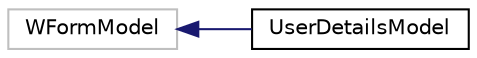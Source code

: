 digraph "Graphical Class Hierarchy"
{
 // LATEX_PDF_SIZE
  edge [fontname="Helvetica",fontsize="10",labelfontname="Helvetica",labelfontsize="10"];
  node [fontname="Helvetica",fontsize="10",shape=record];
  rankdir="LR";
  Node180 [label="WFormModel",height=0.2,width=0.4,color="grey75", fillcolor="white", style="filled",tooltip=" "];
  Node180 -> Node0 [dir="back",color="midnightblue",fontsize="10",style="solid",fontname="Helvetica"];
  Node0 [label="UserDetailsModel",height=0.2,width=0.4,color="black", fillcolor="white", style="filled",URL="$classUserDetailsModel.html",tooltip=" "];
}
